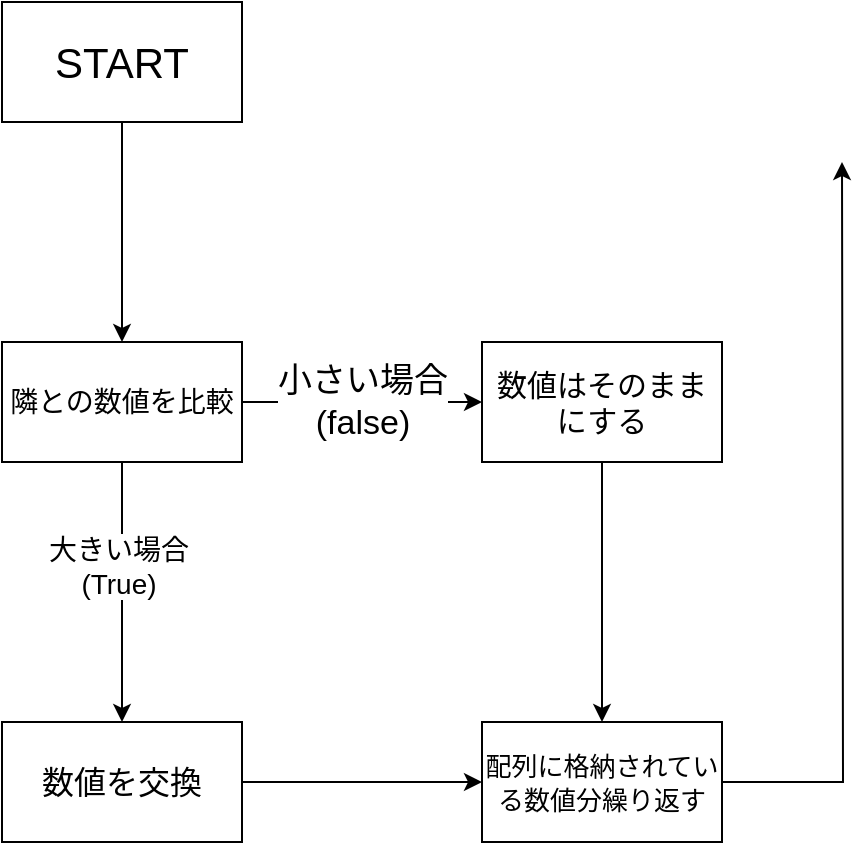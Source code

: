 <mxfile version="13.8.0" type="github">
  <diagram id="zz4J_zeyeDPSYXP4pqU5" name="Page-1">
    <mxGraphModel dx="1350" dy="711" grid="1" gridSize="10" guides="1" tooltips="1" connect="1" arrows="1" fold="1" page="1" pageScale="1" pageWidth="827" pageHeight="1169" math="0" shadow="0">
      <root>
        <mxCell id="0" />
        <mxCell id="1" parent="0" />
        <mxCell id="GnammL_zW7rf_ZhL0HVK-3" style="edgeStyle=orthogonalEdgeStyle;rounded=0;orthogonalLoop=1;jettySize=auto;html=1;exitX=0.5;exitY=1;exitDx=0;exitDy=0;entryX=0.5;entryY=0;entryDx=0;entryDy=0;" edge="1" parent="1" source="GnammL_zW7rf_ZhL0HVK-1" target="GnammL_zW7rf_ZhL0HVK-2">
          <mxGeometry relative="1" as="geometry">
            <Array as="points">
              <mxPoint x="400" y="190" />
              <mxPoint x="400" y="190" />
            </Array>
          </mxGeometry>
        </mxCell>
        <mxCell id="GnammL_zW7rf_ZhL0HVK-1" value="&lt;div style=&quot;font-size: 21px&quot;&gt;START&lt;/div&gt;" style="rounded=0;whiteSpace=wrap;html=1;" vertex="1" parent="1">
          <mxGeometry x="340" y="70" width="120" height="60" as="geometry" />
        </mxCell>
        <mxCell id="GnammL_zW7rf_ZhL0HVK-4" style="edgeStyle=orthogonalEdgeStyle;rounded=0;orthogonalLoop=1;jettySize=auto;html=1;fontSize=14;entryX=0.5;entryY=0;entryDx=0;entryDy=0;" edge="1" parent="1" source="GnammL_zW7rf_ZhL0HVK-2" target="GnammL_zW7rf_ZhL0HVK-7">
          <mxGeometry relative="1" as="geometry">
            <mxPoint x="400" y="370" as="targetPoint" />
          </mxGeometry>
        </mxCell>
        <mxCell id="GnammL_zW7rf_ZhL0HVK-6" value="&lt;div&gt;大きい場合&lt;/div&gt;&lt;div&gt;(True)&lt;br&gt;&lt;/div&gt;" style="edgeLabel;html=1;align=center;verticalAlign=middle;resizable=0;points=[];fontSize=14;" vertex="1" connectable="0" parent="GnammL_zW7rf_ZhL0HVK-4">
          <mxGeometry x="-0.2" y="-2" relative="1" as="geometry">
            <mxPoint as="offset" />
          </mxGeometry>
        </mxCell>
        <mxCell id="GnammL_zW7rf_ZhL0HVK-9" style="edgeStyle=orthogonalEdgeStyle;rounded=0;orthogonalLoop=1;jettySize=auto;html=1;entryX=0;entryY=0.5;entryDx=0;entryDy=0;fontSize=14;" edge="1" parent="1" source="GnammL_zW7rf_ZhL0HVK-2" target="GnammL_zW7rf_ZhL0HVK-8">
          <mxGeometry relative="1" as="geometry" />
        </mxCell>
        <mxCell id="GnammL_zW7rf_ZhL0HVK-10" value="&lt;div&gt;&lt;font style=&quot;font-size: 17px&quot;&gt;小さい場合&lt;/font&gt;&lt;/div&gt;&lt;div&gt;&lt;font style=&quot;font-size: 17px&quot;&gt;(false)&lt;br&gt;&lt;/font&gt;&lt;/div&gt;" style="edgeLabel;html=1;align=center;verticalAlign=middle;resizable=0;points=[];fontSize=14;" vertex="1" connectable="0" parent="GnammL_zW7rf_ZhL0HVK-9">
          <mxGeometry x="-0.25" y="-3" relative="1" as="geometry">
            <mxPoint x="15" y="-3" as="offset" />
          </mxGeometry>
        </mxCell>
        <mxCell id="GnammL_zW7rf_ZhL0HVK-2" value="隣との数値を比較" style="rounded=0;whiteSpace=wrap;html=1;fontSize=14;" vertex="1" parent="1">
          <mxGeometry x="340" y="240" width="120" height="60" as="geometry" />
        </mxCell>
        <mxCell id="GnammL_zW7rf_ZhL0HVK-21" style="edgeStyle=orthogonalEdgeStyle;rounded=0;orthogonalLoop=1;jettySize=auto;html=1;entryX=0;entryY=0.5;entryDx=0;entryDy=0;fontSize=14;" edge="1" parent="1" source="GnammL_zW7rf_ZhL0HVK-7" target="GnammL_zW7rf_ZhL0HVK-13">
          <mxGeometry relative="1" as="geometry" />
        </mxCell>
        <mxCell id="GnammL_zW7rf_ZhL0HVK-7" value="&lt;font style=&quot;font-size: 16px&quot;&gt;数値を交換&lt;/font&gt;" style="rounded=0;whiteSpace=wrap;html=1;fontSize=14;" vertex="1" parent="1">
          <mxGeometry x="340" y="430" width="120" height="60" as="geometry" />
        </mxCell>
        <mxCell id="GnammL_zW7rf_ZhL0HVK-20" style="edgeStyle=orthogonalEdgeStyle;rounded=0;orthogonalLoop=1;jettySize=auto;html=1;entryX=0.5;entryY=0;entryDx=0;entryDy=0;fontSize=14;" edge="1" parent="1" source="GnammL_zW7rf_ZhL0HVK-8" target="GnammL_zW7rf_ZhL0HVK-13">
          <mxGeometry relative="1" as="geometry" />
        </mxCell>
        <mxCell id="GnammL_zW7rf_ZhL0HVK-8" value="&lt;font style=&quot;font-size: 15px&quot;&gt;数値はそのままにする&lt;/font&gt;" style="rounded=0;whiteSpace=wrap;html=1;fontSize=14;" vertex="1" parent="1">
          <mxGeometry x="580" y="240" width="120" height="60" as="geometry" />
        </mxCell>
        <mxCell id="GnammL_zW7rf_ZhL0HVK-22" style="edgeStyle=orthogonalEdgeStyle;rounded=0;orthogonalLoop=1;jettySize=auto;html=1;fontSize=14;" edge="1" parent="1" source="GnammL_zW7rf_ZhL0HVK-13">
          <mxGeometry relative="1" as="geometry">
            <mxPoint x="760" y="150" as="targetPoint" />
          </mxGeometry>
        </mxCell>
        <mxCell id="GnammL_zW7rf_ZhL0HVK-13" value="&lt;font style=&quot;font-size: 13px&quot;&gt;配列に格納されている数値分繰り返す&lt;/font&gt;" style="rounded=0;whiteSpace=wrap;html=1;fontSize=14;" vertex="1" parent="1">
          <mxGeometry x="580" y="430" width="120" height="60" as="geometry" />
        </mxCell>
      </root>
    </mxGraphModel>
  </diagram>
</mxfile>
